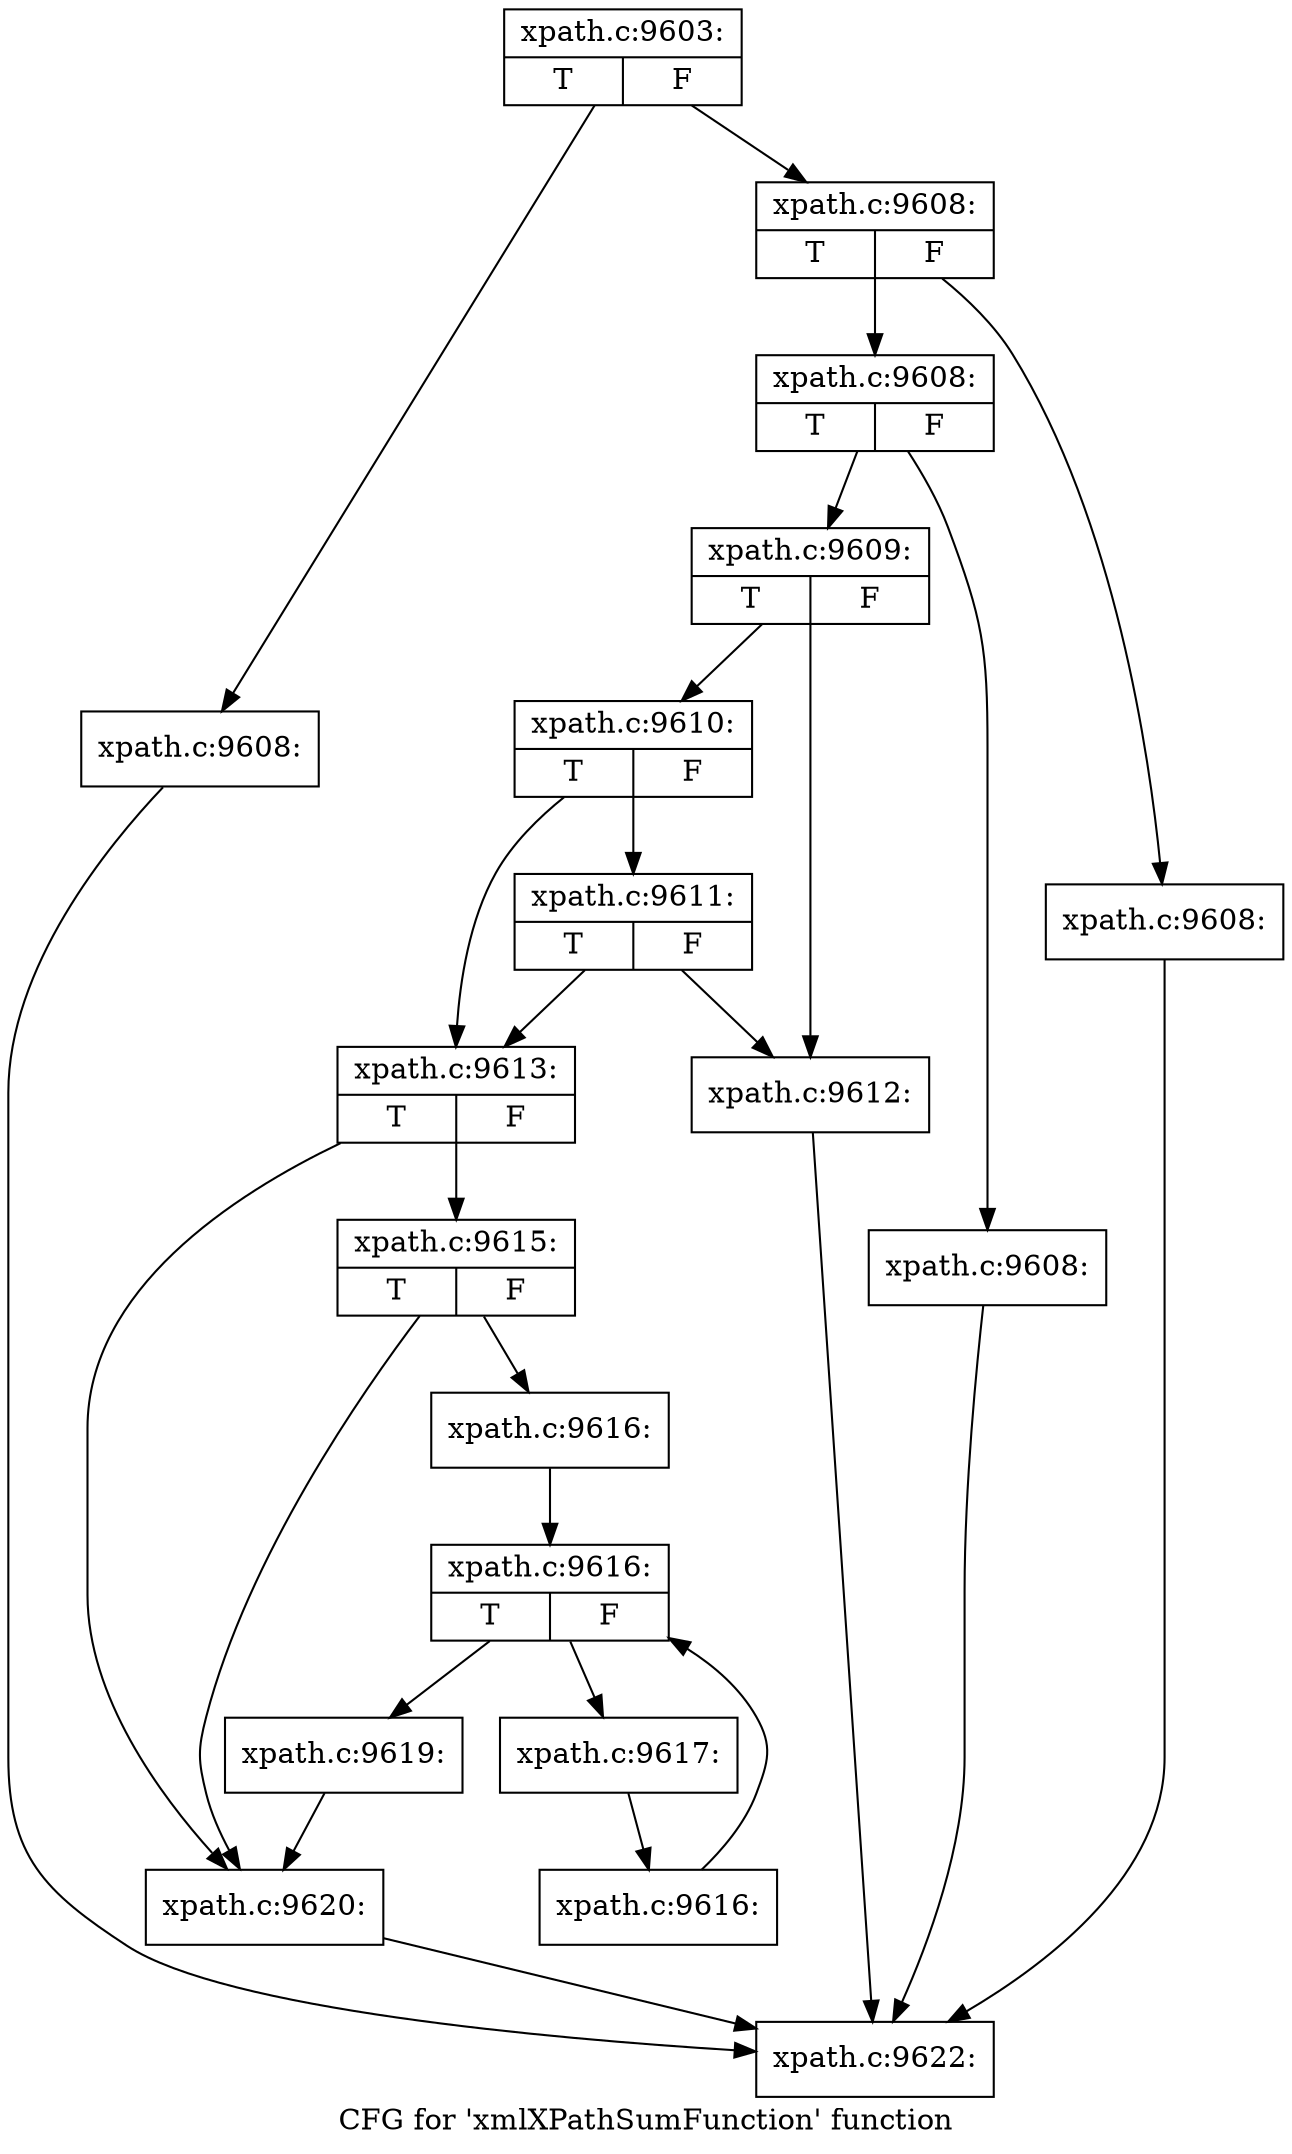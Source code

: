 digraph "CFG for 'xmlXPathSumFunction' function" {
	label="CFG for 'xmlXPathSumFunction' function";

	Node0x55e6b285f120 [shape=record,label="{xpath.c:9603:|{<s0>T|<s1>F}}"];
	Node0x55e6b285f120 -> Node0x55e6b2865200;
	Node0x55e6b285f120 -> Node0x55e6b2865250;
	Node0x55e6b2865200 [shape=record,label="{xpath.c:9608:}"];
	Node0x55e6b2865200 -> Node0x55e6b285ef50;
	Node0x55e6b2865250 [shape=record,label="{xpath.c:9608:|{<s0>T|<s1>F}}"];
	Node0x55e6b2865250 -> Node0x55e6b28654e0;
	Node0x55e6b2865250 -> Node0x55e6b2865530;
	Node0x55e6b28654e0 [shape=record,label="{xpath.c:9608:}"];
	Node0x55e6b28654e0 -> Node0x55e6b285ef50;
	Node0x55e6b2865530 [shape=record,label="{xpath.c:9608:|{<s0>T|<s1>F}}"];
	Node0x55e6b2865530 -> Node0x55e6b2865890;
	Node0x55e6b2865530 -> Node0x55e6b28658e0;
	Node0x55e6b2865890 [shape=record,label="{xpath.c:9608:}"];
	Node0x55e6b2865890 -> Node0x55e6b285ef50;
	Node0x55e6b28658e0 [shape=record,label="{xpath.c:9609:|{<s0>T|<s1>F}}"];
	Node0x55e6b28658e0 -> Node0x55e6b2865e40;
	Node0x55e6b28658e0 -> Node0x55e6b2865ee0;
	Node0x55e6b2865ee0 [shape=record,label="{xpath.c:9610:|{<s0>T|<s1>F}}"];
	Node0x55e6b2865ee0 -> Node0x55e6b2866330;
	Node0x55e6b2865ee0 -> Node0x55e6b2865e90;
	Node0x55e6b2866330 [shape=record,label="{xpath.c:9611:|{<s0>T|<s1>F}}"];
	Node0x55e6b2866330 -> Node0x55e6b2865e40;
	Node0x55e6b2866330 -> Node0x55e6b2865e90;
	Node0x55e6b2865e40 [shape=record,label="{xpath.c:9612:}"];
	Node0x55e6b2865e40 -> Node0x55e6b285ef50;
	Node0x55e6b2865e90 [shape=record,label="{xpath.c:9613:|{<s0>T|<s1>F}}"];
	Node0x55e6b2865e90 -> Node0x55e6b28671a0;
	Node0x55e6b2865e90 -> Node0x55e6b2867150;
	Node0x55e6b28671a0 [shape=record,label="{xpath.c:9615:|{<s0>T|<s1>F}}"];
	Node0x55e6b28671a0 -> Node0x55e6b2867100;
	Node0x55e6b28671a0 -> Node0x55e6b2867150;
	Node0x55e6b2867100 [shape=record,label="{xpath.c:9616:}"];
	Node0x55e6b2867100 -> Node0x55e6b2867c50;
	Node0x55e6b2867c50 [shape=record,label="{xpath.c:9616:|{<s0>T|<s1>F}}"];
	Node0x55e6b2867c50 -> Node0x55e6b2867ed0;
	Node0x55e6b2867c50 -> Node0x55e6b2867ab0;
	Node0x55e6b2867ed0 [shape=record,label="{xpath.c:9617:}"];
	Node0x55e6b2867ed0 -> Node0x55e6b2867e40;
	Node0x55e6b2867e40 [shape=record,label="{xpath.c:9616:}"];
	Node0x55e6b2867e40 -> Node0x55e6b2867c50;
	Node0x55e6b2867ab0 [shape=record,label="{xpath.c:9619:}"];
	Node0x55e6b2867ab0 -> Node0x55e6b2867150;
	Node0x55e6b2867150 [shape=record,label="{xpath.c:9620:}"];
	Node0x55e6b2867150 -> Node0x55e6b285ef50;
	Node0x55e6b285ef50 [shape=record,label="{xpath.c:9622:}"];
}
